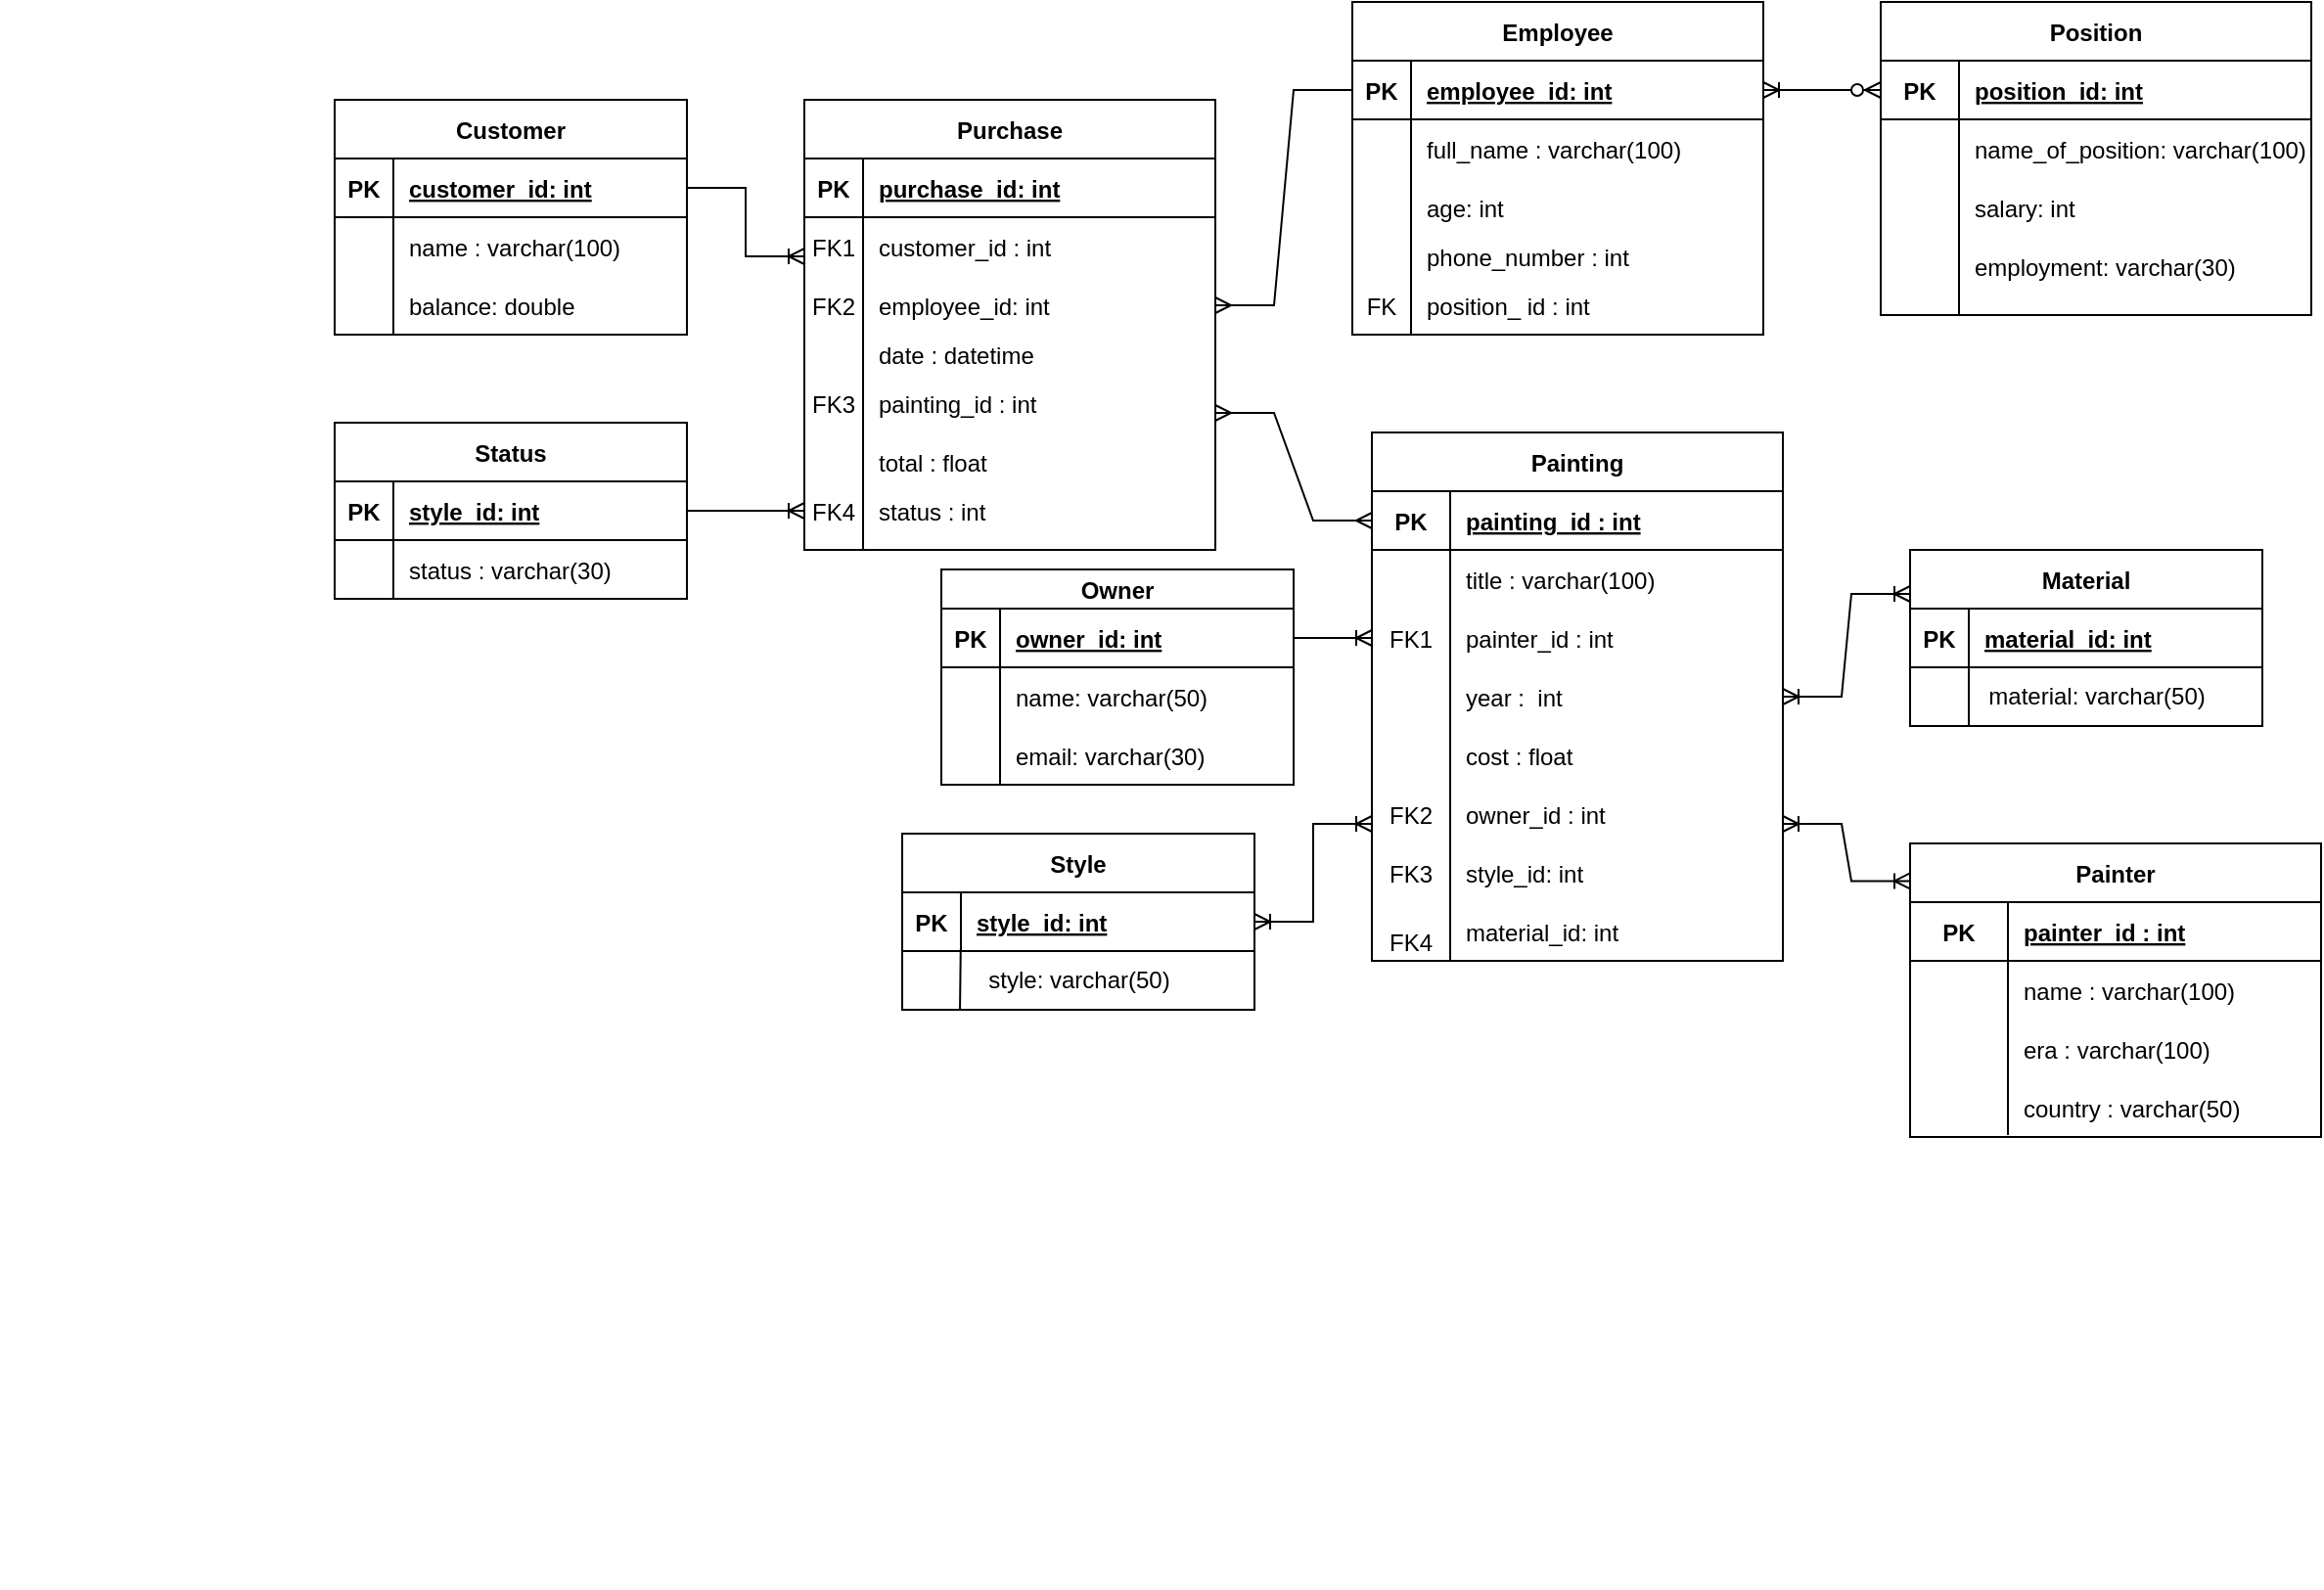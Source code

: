 <mxfile version="20.6.0" type="device"><diagram id="C5RBs43oDa-KdzZeNtuy" name="Page-1"><mxGraphModel dx="1041" dy="620" grid="1" gridSize="10" guides="1" tooltips="1" connect="1" arrows="1" fold="1" page="1" pageScale="1" pageWidth="1654" pageHeight="1169" math="0" shadow="0"><root><mxCell id="WIyWlLk6GJQsqaUBKTNV-0"/><mxCell id="WIyWlLk6GJQsqaUBKTNV-1" parent="WIyWlLk6GJQsqaUBKTNV-0"/><mxCell id="PjSS-YkO49VIx0BTJCC5-19" value="Painting" style="shape=table;startSize=30;container=1;collapsible=1;childLayout=tableLayout;fixedRows=1;rowLines=0;fontStyle=1;align=center;resizeLast=1;" parent="WIyWlLk6GJQsqaUBKTNV-1" vertex="1"><mxGeometry x="850" y="550" width="210" height="270" as="geometry"/></mxCell><mxCell id="PjSS-YkO49VIx0BTJCC5-20" value="" style="shape=tableRow;horizontal=0;startSize=0;swimlaneHead=0;swimlaneBody=0;fillColor=none;collapsible=0;dropTarget=0;points=[[0,0.5],[1,0.5]];portConstraint=eastwest;top=0;left=0;right=0;bottom=1;" parent="PjSS-YkO49VIx0BTJCC5-19" vertex="1"><mxGeometry y="30" width="210" height="30" as="geometry"/></mxCell><mxCell id="PjSS-YkO49VIx0BTJCC5-21" value="PK" style="shape=partialRectangle;connectable=0;fillColor=none;top=0;left=0;bottom=0;right=0;fontStyle=1;overflow=hidden;" parent="PjSS-YkO49VIx0BTJCC5-20" vertex="1"><mxGeometry width="40" height="30" as="geometry"><mxRectangle width="40" height="30" as="alternateBounds"/></mxGeometry></mxCell><mxCell id="PjSS-YkO49VIx0BTJCC5-22" value="painting_id : int" style="shape=partialRectangle;connectable=0;fillColor=none;top=0;left=0;bottom=0;right=0;align=left;spacingLeft=6;fontStyle=5;overflow=hidden;" parent="PjSS-YkO49VIx0BTJCC5-20" vertex="1"><mxGeometry x="40" width="170" height="30" as="geometry"><mxRectangle width="170" height="30" as="alternateBounds"/></mxGeometry></mxCell><mxCell id="PjSS-YkO49VIx0BTJCC5-23" value="" style="shape=tableRow;horizontal=0;startSize=0;swimlaneHead=0;swimlaneBody=0;fillColor=none;collapsible=0;dropTarget=0;points=[[0,0.5],[1,0.5]];portConstraint=eastwest;top=0;left=0;right=0;bottom=0;" parent="PjSS-YkO49VIx0BTJCC5-19" vertex="1"><mxGeometry y="60" width="210" height="30" as="geometry"/></mxCell><mxCell id="PjSS-YkO49VIx0BTJCC5-24" value="" style="shape=partialRectangle;connectable=0;fillColor=none;top=0;left=0;bottom=0;right=0;editable=1;overflow=hidden;" parent="PjSS-YkO49VIx0BTJCC5-23" vertex="1"><mxGeometry width="40" height="30" as="geometry"><mxRectangle width="40" height="30" as="alternateBounds"/></mxGeometry></mxCell><mxCell id="PjSS-YkO49VIx0BTJCC5-25" value="title : varchar(100)" style="shape=partialRectangle;connectable=0;fillColor=none;top=0;left=0;bottom=0;right=0;align=left;spacingLeft=6;overflow=hidden;" parent="PjSS-YkO49VIx0BTJCC5-23" vertex="1"><mxGeometry x="40" width="170" height="30" as="geometry"><mxRectangle width="170" height="30" as="alternateBounds"/></mxGeometry></mxCell><mxCell id="PjSS-YkO49VIx0BTJCC5-46" value="" style="shape=tableRow;horizontal=0;startSize=0;swimlaneHead=0;swimlaneBody=0;fillColor=none;collapsible=0;dropTarget=0;points=[[0,0.5],[1,0.5]];portConstraint=eastwest;top=0;left=0;right=0;bottom=0;" parent="PjSS-YkO49VIx0BTJCC5-19" vertex="1"><mxGeometry y="90" width="210" height="30" as="geometry"/></mxCell><mxCell id="PjSS-YkO49VIx0BTJCC5-47" value="FK1" style="shape=partialRectangle;connectable=0;fillColor=none;top=0;left=0;bottom=0;right=0;editable=1;overflow=hidden;" parent="PjSS-YkO49VIx0BTJCC5-46" vertex="1"><mxGeometry width="40" height="30" as="geometry"><mxRectangle width="40" height="30" as="alternateBounds"/></mxGeometry></mxCell><mxCell id="PjSS-YkO49VIx0BTJCC5-48" value="painter_id : int" style="shape=partialRectangle;connectable=0;fillColor=none;top=0;left=0;bottom=0;right=0;align=left;spacingLeft=6;overflow=hidden;" parent="PjSS-YkO49VIx0BTJCC5-46" vertex="1"><mxGeometry x="40" width="170" height="30" as="geometry"><mxRectangle width="170" height="30" as="alternateBounds"/></mxGeometry></mxCell><mxCell id="PjSS-YkO49VIx0BTJCC5-52" value="" style="shape=tableRow;horizontal=0;startSize=0;swimlaneHead=0;swimlaneBody=0;fillColor=none;collapsible=0;dropTarget=0;points=[[0,0.5],[1,0.5]];portConstraint=eastwest;top=0;left=0;right=0;bottom=0;" parent="PjSS-YkO49VIx0BTJCC5-19" vertex="1"><mxGeometry y="120" width="210" height="30" as="geometry"/></mxCell><mxCell id="PjSS-YkO49VIx0BTJCC5-53" value="" style="shape=partialRectangle;connectable=0;fillColor=none;top=0;left=0;bottom=0;right=0;editable=1;overflow=hidden;" parent="PjSS-YkO49VIx0BTJCC5-52" vertex="1"><mxGeometry width="40" height="30" as="geometry"><mxRectangle width="40" height="30" as="alternateBounds"/></mxGeometry></mxCell><mxCell id="PjSS-YkO49VIx0BTJCC5-54" value="year :  int" style="shape=partialRectangle;connectable=0;fillColor=none;top=0;left=0;bottom=0;right=0;align=left;spacingLeft=6;overflow=hidden;" parent="PjSS-YkO49VIx0BTJCC5-52" vertex="1"><mxGeometry x="40" width="170" height="30" as="geometry"><mxRectangle width="170" height="30" as="alternateBounds"/></mxGeometry></mxCell><mxCell id="PjSS-YkO49VIx0BTJCC5-58" value="" style="shape=tableRow;horizontal=0;startSize=0;swimlaneHead=0;swimlaneBody=0;fillColor=none;collapsible=0;dropTarget=0;points=[[0,0.5],[1,0.5]];portConstraint=eastwest;top=0;left=0;right=0;bottom=0;" parent="PjSS-YkO49VIx0BTJCC5-19" vertex="1"><mxGeometry y="150" width="210" height="30" as="geometry"/></mxCell><mxCell id="PjSS-YkO49VIx0BTJCC5-59" value="" style="shape=partialRectangle;connectable=0;fillColor=none;top=0;left=0;bottom=0;right=0;editable=1;overflow=hidden;" parent="PjSS-YkO49VIx0BTJCC5-58" vertex="1"><mxGeometry width="40" height="30" as="geometry"><mxRectangle width="40" height="30" as="alternateBounds"/></mxGeometry></mxCell><mxCell id="PjSS-YkO49VIx0BTJCC5-60" value="cost : float" style="shape=partialRectangle;connectable=0;fillColor=none;top=0;left=0;bottom=0;right=0;align=left;spacingLeft=6;overflow=hidden;" parent="PjSS-YkO49VIx0BTJCC5-58" vertex="1"><mxGeometry x="40" width="170" height="30" as="geometry"><mxRectangle width="170" height="30" as="alternateBounds"/></mxGeometry></mxCell><mxCell id="PjSS-YkO49VIx0BTJCC5-55" value="" style="shape=tableRow;horizontal=0;startSize=0;swimlaneHead=0;swimlaneBody=0;fillColor=none;collapsible=0;dropTarget=0;points=[[0,0.5],[1,0.5]];portConstraint=eastwest;top=0;left=0;right=0;bottom=0;" parent="PjSS-YkO49VIx0BTJCC5-19" vertex="1"><mxGeometry y="180" width="210" height="30" as="geometry"/></mxCell><mxCell id="PjSS-YkO49VIx0BTJCC5-56" value="" style="shape=partialRectangle;connectable=0;fillColor=none;top=0;left=0;bottom=0;right=0;editable=1;overflow=hidden;" parent="PjSS-YkO49VIx0BTJCC5-55" vertex="1"><mxGeometry width="40" height="30" as="geometry"><mxRectangle width="40" height="30" as="alternateBounds"/></mxGeometry></mxCell><mxCell id="PjSS-YkO49VIx0BTJCC5-57" value="" style="shape=partialRectangle;connectable=0;fillColor=none;top=0;left=0;bottom=0;right=0;align=left;spacingLeft=6;overflow=hidden;" parent="PjSS-YkO49VIx0BTJCC5-55" vertex="1"><mxGeometry x="40" width="170" height="30" as="geometry"><mxRectangle width="170" height="30" as="alternateBounds"/></mxGeometry></mxCell><mxCell id="bx5BeKJZPtUic5ZNOf6a-99" value="" style="shape=tableRow;horizontal=0;startSize=0;swimlaneHead=0;swimlaneBody=0;fillColor=none;collapsible=0;dropTarget=0;points=[[0,0.5],[1,0.5]];portConstraint=eastwest;top=0;left=0;right=0;bottom=0;" parent="PjSS-YkO49VIx0BTJCC5-19" vertex="1"><mxGeometry y="210" width="210" height="30" as="geometry"/></mxCell><mxCell id="bx5BeKJZPtUic5ZNOf6a-100" value="FK3" style="shape=partialRectangle;connectable=0;fillColor=none;top=0;left=0;bottom=0;right=0;editable=1;overflow=hidden;" parent="bx5BeKJZPtUic5ZNOf6a-99" vertex="1"><mxGeometry width="40" height="30" as="geometry"><mxRectangle width="40" height="30" as="alternateBounds"/></mxGeometry></mxCell><mxCell id="bx5BeKJZPtUic5ZNOf6a-101" value="" style="shape=partialRectangle;connectable=0;fillColor=none;top=0;left=0;bottom=0;right=0;align=left;spacingLeft=6;overflow=hidden;" parent="bx5BeKJZPtUic5ZNOf6a-99" vertex="1"><mxGeometry x="40" width="170" height="30" as="geometry"><mxRectangle width="170" height="30" as="alternateBounds"/></mxGeometry></mxCell><mxCell id="a4HpK0zns1Va69o2UnMv-0" value="" style="shape=tableRow;horizontal=0;startSize=0;swimlaneHead=0;swimlaneBody=0;fillColor=none;collapsible=0;dropTarget=0;points=[[0,0.5],[1,0.5]];portConstraint=eastwest;top=0;left=0;right=0;bottom=0;" parent="PjSS-YkO49VIx0BTJCC5-19" vertex="1"><mxGeometry y="240" width="210" height="30" as="geometry"/></mxCell><mxCell id="a4HpK0zns1Va69o2UnMv-1" value="" style="shape=partialRectangle;connectable=0;fillColor=none;top=0;left=0;bottom=0;right=0;editable=1;overflow=hidden;" parent="a4HpK0zns1Va69o2UnMv-0" vertex="1"><mxGeometry width="40" height="30" as="geometry"><mxRectangle width="40" height="30" as="alternateBounds"/></mxGeometry></mxCell><mxCell id="a4HpK0zns1Va69o2UnMv-2" value="material_id: int" style="shape=partialRectangle;connectable=0;fillColor=none;top=0;left=0;bottom=0;right=0;align=left;spacingLeft=6;overflow=hidden;" parent="a4HpK0zns1Va69o2UnMv-0" vertex="1"><mxGeometry x="40" width="170" height="30" as="geometry"><mxRectangle width="170" height="30" as="alternateBounds"/></mxGeometry></mxCell><mxCell id="PjSS-YkO49VIx0BTJCC5-61" value="Customer" style="shape=table;startSize=30;container=1;collapsible=1;childLayout=tableLayout;fixedRows=1;rowLines=0;fontStyle=1;align=center;resizeLast=1;" parent="WIyWlLk6GJQsqaUBKTNV-1" vertex="1"><mxGeometry x="320" y="380" width="180" height="120" as="geometry"/></mxCell><mxCell id="PjSS-YkO49VIx0BTJCC5-62" value="" style="shape=tableRow;horizontal=0;startSize=0;swimlaneHead=0;swimlaneBody=0;fillColor=none;collapsible=0;dropTarget=0;points=[[0,0.5],[1,0.5]];portConstraint=eastwest;top=0;left=0;right=0;bottom=1;" parent="PjSS-YkO49VIx0BTJCC5-61" vertex="1"><mxGeometry y="30" width="180" height="30" as="geometry"/></mxCell><mxCell id="PjSS-YkO49VIx0BTJCC5-63" value="PK" style="shape=partialRectangle;connectable=0;fillColor=none;top=0;left=0;bottom=0;right=0;fontStyle=1;overflow=hidden;" parent="PjSS-YkO49VIx0BTJCC5-62" vertex="1"><mxGeometry width="30" height="30" as="geometry"><mxRectangle width="30" height="30" as="alternateBounds"/></mxGeometry></mxCell><mxCell id="PjSS-YkO49VIx0BTJCC5-64" value="customer_id: int" style="shape=partialRectangle;connectable=0;fillColor=none;top=0;left=0;bottom=0;right=0;align=left;spacingLeft=6;fontStyle=5;overflow=hidden;" parent="PjSS-YkO49VIx0BTJCC5-62" vertex="1"><mxGeometry x="30" width="150" height="30" as="geometry"><mxRectangle width="150" height="30" as="alternateBounds"/></mxGeometry></mxCell><mxCell id="PjSS-YkO49VIx0BTJCC5-65" value="" style="shape=tableRow;horizontal=0;startSize=0;swimlaneHead=0;swimlaneBody=0;fillColor=none;collapsible=0;dropTarget=0;points=[[0,0.5],[1,0.5]];portConstraint=eastwest;top=0;left=0;right=0;bottom=0;" parent="PjSS-YkO49VIx0BTJCC5-61" vertex="1"><mxGeometry y="60" width="180" height="30" as="geometry"/></mxCell><mxCell id="PjSS-YkO49VIx0BTJCC5-66" value="" style="shape=partialRectangle;connectable=0;fillColor=none;top=0;left=0;bottom=0;right=0;editable=1;overflow=hidden;" parent="PjSS-YkO49VIx0BTJCC5-65" vertex="1"><mxGeometry width="30" height="30" as="geometry"><mxRectangle width="30" height="30" as="alternateBounds"/></mxGeometry></mxCell><mxCell id="PjSS-YkO49VIx0BTJCC5-67" value="name : varchar(100)" style="shape=partialRectangle;connectable=0;fillColor=none;top=0;left=0;bottom=0;right=0;align=left;spacingLeft=6;overflow=hidden;" parent="PjSS-YkO49VIx0BTJCC5-65" vertex="1"><mxGeometry x="30" width="150" height="30" as="geometry"><mxRectangle width="150" height="30" as="alternateBounds"/></mxGeometry></mxCell><mxCell id="PjSS-YkO49VIx0BTJCC5-71" value="" style="shape=tableRow;horizontal=0;startSize=0;swimlaneHead=0;swimlaneBody=0;fillColor=none;collapsible=0;dropTarget=0;points=[[0,0.5],[1,0.5]];portConstraint=eastwest;top=0;left=0;right=0;bottom=0;" parent="PjSS-YkO49VIx0BTJCC5-61" vertex="1"><mxGeometry y="90" width="180" height="30" as="geometry"/></mxCell><mxCell id="PjSS-YkO49VIx0BTJCC5-72" value="" style="shape=partialRectangle;connectable=0;fillColor=none;top=0;left=0;bottom=0;right=0;editable=1;overflow=hidden;" parent="PjSS-YkO49VIx0BTJCC5-71" vertex="1"><mxGeometry width="30" height="30" as="geometry"><mxRectangle width="30" height="30" as="alternateBounds"/></mxGeometry></mxCell><mxCell id="PjSS-YkO49VIx0BTJCC5-73" value="balance: double" style="shape=partialRectangle;connectable=0;fillColor=none;top=0;left=0;bottom=0;right=0;align=left;spacingLeft=6;overflow=hidden;" parent="PjSS-YkO49VIx0BTJCC5-71" vertex="1"><mxGeometry x="30" width="150" height="30" as="geometry"><mxRectangle width="150" height="30" as="alternateBounds"/></mxGeometry></mxCell><mxCell id="PjSS-YkO49VIx0BTJCC5-74" value="Employee" style="shape=table;startSize=30;container=1;collapsible=1;childLayout=tableLayout;fixedRows=1;rowLines=0;fontStyle=1;align=center;resizeLast=1;" parent="WIyWlLk6GJQsqaUBKTNV-1" vertex="1"><mxGeometry x="840" y="330" width="210" height="170" as="geometry"/></mxCell><mxCell id="PjSS-YkO49VIx0BTJCC5-75" value="" style="shape=tableRow;horizontal=0;startSize=0;swimlaneHead=0;swimlaneBody=0;fillColor=none;collapsible=0;dropTarget=0;points=[[0,0.5],[1,0.5]];portConstraint=eastwest;top=0;left=0;right=0;bottom=1;" parent="PjSS-YkO49VIx0BTJCC5-74" vertex="1"><mxGeometry y="30" width="210" height="30" as="geometry"/></mxCell><mxCell id="PjSS-YkO49VIx0BTJCC5-76" value="PK" style="shape=partialRectangle;connectable=0;fillColor=none;top=0;left=0;bottom=0;right=0;fontStyle=1;overflow=hidden;" parent="PjSS-YkO49VIx0BTJCC5-75" vertex="1"><mxGeometry width="30" height="30" as="geometry"><mxRectangle width="30" height="30" as="alternateBounds"/></mxGeometry></mxCell><mxCell id="PjSS-YkO49VIx0BTJCC5-77" value="employee_id: int" style="shape=partialRectangle;connectable=0;fillColor=none;top=0;left=0;bottom=0;right=0;align=left;spacingLeft=6;fontStyle=5;overflow=hidden;" parent="PjSS-YkO49VIx0BTJCC5-75" vertex="1"><mxGeometry x="30" width="180" height="30" as="geometry"><mxRectangle width="180" height="30" as="alternateBounds"/></mxGeometry></mxCell><mxCell id="PjSS-YkO49VIx0BTJCC5-78" value="" style="shape=tableRow;horizontal=0;startSize=0;swimlaneHead=0;swimlaneBody=0;fillColor=none;collapsible=0;dropTarget=0;points=[[0,0.5],[1,0.5]];portConstraint=eastwest;top=0;left=0;right=0;bottom=0;" parent="PjSS-YkO49VIx0BTJCC5-74" vertex="1"><mxGeometry y="60" width="210" height="30" as="geometry"/></mxCell><mxCell id="PjSS-YkO49VIx0BTJCC5-79" value="" style="shape=partialRectangle;connectable=0;fillColor=none;top=0;left=0;bottom=0;right=0;editable=1;overflow=hidden;" parent="PjSS-YkO49VIx0BTJCC5-78" vertex="1"><mxGeometry width="30" height="30" as="geometry"><mxRectangle width="30" height="30" as="alternateBounds"/></mxGeometry></mxCell><mxCell id="PjSS-YkO49VIx0BTJCC5-80" value="full_name : varchar(100)" style="shape=partialRectangle;connectable=0;fillColor=none;top=0;left=0;bottom=0;right=0;align=left;spacingLeft=6;overflow=hidden;" parent="PjSS-YkO49VIx0BTJCC5-78" vertex="1"><mxGeometry x="30" width="180" height="30" as="geometry"><mxRectangle width="180" height="30" as="alternateBounds"/></mxGeometry></mxCell><mxCell id="PjSS-YkO49VIx0BTJCC5-81" value="" style="shape=tableRow;horizontal=0;startSize=0;swimlaneHead=0;swimlaneBody=0;fillColor=none;collapsible=0;dropTarget=0;points=[[0,0.5],[1,0.5]];portConstraint=eastwest;top=0;left=0;right=0;bottom=0;" parent="PjSS-YkO49VIx0BTJCC5-74" vertex="1"><mxGeometry y="90" width="210" height="30" as="geometry"/></mxCell><mxCell id="PjSS-YkO49VIx0BTJCC5-82" value="" style="shape=partialRectangle;connectable=0;fillColor=none;top=0;left=0;bottom=0;right=0;editable=1;overflow=hidden;" parent="PjSS-YkO49VIx0BTJCC5-81" vertex="1"><mxGeometry width="30" height="30" as="geometry"><mxRectangle width="30" height="30" as="alternateBounds"/></mxGeometry></mxCell><mxCell id="PjSS-YkO49VIx0BTJCC5-83" value="age: int" style="shape=partialRectangle;connectable=0;fillColor=none;top=0;left=0;bottom=0;right=0;align=left;spacingLeft=6;overflow=hidden;" parent="PjSS-YkO49VIx0BTJCC5-81" vertex="1"><mxGeometry x="30" width="180" height="30" as="geometry"><mxRectangle width="180" height="30" as="alternateBounds"/></mxGeometry></mxCell><mxCell id="PjSS-YkO49VIx0BTJCC5-122" value="" style="shape=tableRow;horizontal=0;startSize=0;swimlaneHead=0;swimlaneBody=0;fillColor=none;collapsible=0;dropTarget=0;points=[[0,0.5],[1,0.5]];portConstraint=eastwest;top=0;left=0;right=0;bottom=0;" parent="PjSS-YkO49VIx0BTJCC5-74" vertex="1"><mxGeometry y="120" width="210" height="20" as="geometry"/></mxCell><mxCell id="PjSS-YkO49VIx0BTJCC5-123" value="" style="shape=partialRectangle;connectable=0;fillColor=none;top=0;left=0;bottom=0;right=0;editable=1;overflow=hidden;" parent="PjSS-YkO49VIx0BTJCC5-122" vertex="1"><mxGeometry width="30" height="20" as="geometry"><mxRectangle width="30" height="20" as="alternateBounds"/></mxGeometry></mxCell><mxCell id="PjSS-YkO49VIx0BTJCC5-124" value="phone_number : int" style="shape=partialRectangle;connectable=0;fillColor=none;top=0;left=0;bottom=0;right=0;align=left;spacingLeft=6;overflow=hidden;" parent="PjSS-YkO49VIx0BTJCC5-122" vertex="1"><mxGeometry x="30" width="180" height="20" as="geometry"><mxRectangle width="180" height="20" as="alternateBounds"/></mxGeometry></mxCell><mxCell id="PjSS-YkO49VIx0BTJCC5-84" value="" style="shape=tableRow;horizontal=0;startSize=0;swimlaneHead=0;swimlaneBody=0;fillColor=none;collapsible=0;dropTarget=0;points=[[0,0.5],[1,0.5]];portConstraint=eastwest;top=0;left=0;right=0;bottom=0;" parent="PjSS-YkO49VIx0BTJCC5-74" vertex="1"><mxGeometry y="140" width="210" height="30" as="geometry"/></mxCell><mxCell id="PjSS-YkO49VIx0BTJCC5-85" value="" style="shape=partialRectangle;connectable=0;fillColor=none;top=0;left=0;bottom=0;right=0;editable=1;overflow=hidden;" parent="PjSS-YkO49VIx0BTJCC5-84" vertex="1"><mxGeometry width="30" height="30" as="geometry"><mxRectangle width="30" height="30" as="alternateBounds"/></mxGeometry></mxCell><mxCell id="PjSS-YkO49VIx0BTJCC5-86" value="position_ id : int" style="shape=partialRectangle;connectable=0;fillColor=none;top=0;left=0;bottom=0;right=0;align=left;spacingLeft=6;overflow=hidden;" parent="PjSS-YkO49VIx0BTJCC5-84" vertex="1"><mxGeometry x="30" width="180" height="30" as="geometry"><mxRectangle width="180" height="30" as="alternateBounds"/></mxGeometry></mxCell><mxCell id="PjSS-YkO49VIx0BTJCC5-154" value="Painter" style="shape=table;startSize=30;container=1;collapsible=1;childLayout=tableLayout;fixedRows=1;rowLines=0;fontStyle=1;align=center;resizeLast=1;" parent="WIyWlLk6GJQsqaUBKTNV-1" vertex="1"><mxGeometry x="1125" y="760" width="210" height="150" as="geometry"/></mxCell><mxCell id="PjSS-YkO49VIx0BTJCC5-155" value="" style="shape=tableRow;horizontal=0;startSize=0;swimlaneHead=0;swimlaneBody=0;fillColor=none;collapsible=0;dropTarget=0;points=[[0,0.5],[1,0.5]];portConstraint=eastwest;top=0;left=0;right=0;bottom=1;" parent="PjSS-YkO49VIx0BTJCC5-154" vertex="1"><mxGeometry y="30" width="210" height="30" as="geometry"/></mxCell><mxCell id="PjSS-YkO49VIx0BTJCC5-156" value="PK" style="shape=partialRectangle;connectable=0;fillColor=none;top=0;left=0;bottom=0;right=0;fontStyle=1;overflow=hidden;" parent="PjSS-YkO49VIx0BTJCC5-155" vertex="1"><mxGeometry width="50" height="30" as="geometry"><mxRectangle width="50" height="30" as="alternateBounds"/></mxGeometry></mxCell><mxCell id="PjSS-YkO49VIx0BTJCC5-157" value="painter_id : int" style="shape=partialRectangle;connectable=0;fillColor=none;top=0;left=0;bottom=0;right=0;align=left;spacingLeft=6;fontStyle=5;overflow=hidden;" parent="PjSS-YkO49VIx0BTJCC5-155" vertex="1"><mxGeometry x="50" width="160" height="30" as="geometry"><mxRectangle width="160" height="30" as="alternateBounds"/></mxGeometry></mxCell><mxCell id="PjSS-YkO49VIx0BTJCC5-158" value="" style="shape=tableRow;horizontal=0;startSize=0;swimlaneHead=0;swimlaneBody=0;fillColor=none;collapsible=0;dropTarget=0;points=[[0,0.5],[1,0.5]];portConstraint=eastwest;top=0;left=0;right=0;bottom=0;" parent="PjSS-YkO49VIx0BTJCC5-154" vertex="1"><mxGeometry y="60" width="210" height="30" as="geometry"/></mxCell><mxCell id="PjSS-YkO49VIx0BTJCC5-159" value="" style="shape=partialRectangle;connectable=0;fillColor=none;top=0;left=0;bottom=0;right=0;editable=1;overflow=hidden;" parent="PjSS-YkO49VIx0BTJCC5-158" vertex="1"><mxGeometry width="50" height="30" as="geometry"><mxRectangle width="50" height="30" as="alternateBounds"/></mxGeometry></mxCell><mxCell id="PjSS-YkO49VIx0BTJCC5-160" value="name : varchar(100)" style="shape=partialRectangle;connectable=0;fillColor=none;top=0;left=0;bottom=0;right=0;align=left;spacingLeft=6;overflow=hidden;" parent="PjSS-YkO49VIx0BTJCC5-158" vertex="1"><mxGeometry x="50" width="160" height="30" as="geometry"><mxRectangle width="160" height="30" as="alternateBounds"/></mxGeometry></mxCell><mxCell id="PjSS-YkO49VIx0BTJCC5-161" value="" style="shape=tableRow;horizontal=0;startSize=0;swimlaneHead=0;swimlaneBody=0;fillColor=none;collapsible=0;dropTarget=0;points=[[0,0.5],[1,0.5]];portConstraint=eastwest;top=0;left=0;right=0;bottom=0;" parent="PjSS-YkO49VIx0BTJCC5-154" vertex="1"><mxGeometry y="90" width="210" height="30" as="geometry"/></mxCell><mxCell id="PjSS-YkO49VIx0BTJCC5-162" value="" style="shape=partialRectangle;connectable=0;fillColor=none;top=0;left=0;bottom=0;right=0;editable=1;overflow=hidden;" parent="PjSS-YkO49VIx0BTJCC5-161" vertex="1"><mxGeometry width="50" height="30" as="geometry"><mxRectangle width="50" height="30" as="alternateBounds"/></mxGeometry></mxCell><mxCell id="PjSS-YkO49VIx0BTJCC5-163" value="era : varchar(100)" style="shape=partialRectangle;connectable=0;fillColor=none;top=0;left=0;bottom=0;right=0;align=left;spacingLeft=6;overflow=hidden;" parent="PjSS-YkO49VIx0BTJCC5-161" vertex="1"><mxGeometry x="50" width="160" height="30" as="geometry"><mxRectangle width="160" height="30" as="alternateBounds"/></mxGeometry></mxCell><mxCell id="PjSS-YkO49VIx0BTJCC5-167" value="Owner" style="shape=table;startSize=20;container=1;collapsible=1;childLayout=tableLayout;fixedRows=1;rowLines=0;fontStyle=1;align=center;resizeLast=1;" parent="WIyWlLk6GJQsqaUBKTNV-1" vertex="1"><mxGeometry x="630" y="620" width="180" height="110" as="geometry"/></mxCell><mxCell id="PjSS-YkO49VIx0BTJCC5-168" value="" style="shape=tableRow;horizontal=0;startSize=0;swimlaneHead=0;swimlaneBody=0;fillColor=none;collapsible=0;dropTarget=0;points=[[0,0.5],[1,0.5]];portConstraint=eastwest;top=0;left=0;right=0;bottom=1;" parent="PjSS-YkO49VIx0BTJCC5-167" vertex="1"><mxGeometry y="20" width="180" height="30" as="geometry"/></mxCell><mxCell id="PjSS-YkO49VIx0BTJCC5-169" value="PK" style="shape=partialRectangle;connectable=0;fillColor=none;top=0;left=0;bottom=0;right=0;fontStyle=1;overflow=hidden;" parent="PjSS-YkO49VIx0BTJCC5-168" vertex="1"><mxGeometry width="30" height="30" as="geometry"><mxRectangle width="30" height="30" as="alternateBounds"/></mxGeometry></mxCell><mxCell id="PjSS-YkO49VIx0BTJCC5-170" value="owner_id: int" style="shape=partialRectangle;connectable=0;fillColor=none;top=0;left=0;bottom=0;right=0;align=left;spacingLeft=6;fontStyle=5;overflow=hidden;" parent="PjSS-YkO49VIx0BTJCC5-168" vertex="1"><mxGeometry x="30" width="150" height="30" as="geometry"><mxRectangle width="150" height="30" as="alternateBounds"/></mxGeometry></mxCell><mxCell id="PjSS-YkO49VIx0BTJCC5-171" value="" style="shape=tableRow;horizontal=0;startSize=0;swimlaneHead=0;swimlaneBody=0;fillColor=none;collapsible=0;dropTarget=0;points=[[0,0.5],[1,0.5]];portConstraint=eastwest;top=0;left=0;right=0;bottom=0;" parent="PjSS-YkO49VIx0BTJCC5-167" vertex="1"><mxGeometry y="50" width="180" height="30" as="geometry"/></mxCell><mxCell id="PjSS-YkO49VIx0BTJCC5-172" value="" style="shape=partialRectangle;connectable=0;fillColor=none;top=0;left=0;bottom=0;right=0;editable=1;overflow=hidden;" parent="PjSS-YkO49VIx0BTJCC5-171" vertex="1"><mxGeometry width="30" height="30" as="geometry"><mxRectangle width="30" height="30" as="alternateBounds"/></mxGeometry></mxCell><mxCell id="PjSS-YkO49VIx0BTJCC5-173" value="name: varchar(50)" style="shape=partialRectangle;connectable=0;fillColor=none;top=0;left=0;bottom=0;right=0;align=left;spacingLeft=6;overflow=hidden;" parent="PjSS-YkO49VIx0BTJCC5-171" vertex="1"><mxGeometry x="30" width="150" height="30" as="geometry"><mxRectangle width="150" height="30" as="alternateBounds"/></mxGeometry></mxCell><mxCell id="PjSS-YkO49VIx0BTJCC5-174" value="" style="shape=tableRow;horizontal=0;startSize=0;swimlaneHead=0;swimlaneBody=0;fillColor=none;collapsible=0;dropTarget=0;points=[[0,0.5],[1,0.5]];portConstraint=eastwest;top=0;left=0;right=0;bottom=0;" parent="PjSS-YkO49VIx0BTJCC5-167" vertex="1"><mxGeometry y="80" width="180" height="30" as="geometry"/></mxCell><mxCell id="PjSS-YkO49VIx0BTJCC5-175" value="" style="shape=partialRectangle;connectable=0;fillColor=none;top=0;left=0;bottom=0;right=0;editable=1;overflow=hidden;" parent="PjSS-YkO49VIx0BTJCC5-174" vertex="1"><mxGeometry width="30" height="30" as="geometry"><mxRectangle width="30" height="30" as="alternateBounds"/></mxGeometry></mxCell><mxCell id="PjSS-YkO49VIx0BTJCC5-176" value="email: varchar(30)" style="shape=partialRectangle;connectable=0;fillColor=none;top=0;left=0;bottom=0;right=0;align=left;spacingLeft=6;overflow=hidden;" parent="PjSS-YkO49VIx0BTJCC5-174" vertex="1"><mxGeometry x="30" width="150" height="30" as="geometry"><mxRectangle width="150" height="30" as="alternateBounds"/></mxGeometry></mxCell><mxCell id="PjSS-YkO49VIx0BTJCC5-219" value="Position" style="shape=table;startSize=30;container=1;collapsible=1;childLayout=tableLayout;fixedRows=1;rowLines=0;fontStyle=1;align=center;resizeLast=1;" parent="WIyWlLk6GJQsqaUBKTNV-1" vertex="1"><mxGeometry x="1110" y="330" width="220" height="160" as="geometry"/></mxCell><mxCell id="PjSS-YkO49VIx0BTJCC5-110" value="" style="shape=tableRow;horizontal=0;startSize=0;swimlaneHead=0;swimlaneBody=0;fillColor=none;collapsible=0;dropTarget=0;points=[[0,0.5],[1,0.5]];portConstraint=eastwest;top=0;left=0;right=0;bottom=1;" parent="PjSS-YkO49VIx0BTJCC5-219" vertex="1"><mxGeometry y="30" width="220" height="30" as="geometry"/></mxCell><mxCell id="PjSS-YkO49VIx0BTJCC5-111" value="PK" style="shape=partialRectangle;connectable=0;fillColor=none;top=0;left=0;bottom=0;right=0;fontStyle=1;overflow=hidden;" parent="PjSS-YkO49VIx0BTJCC5-110" vertex="1"><mxGeometry width="40" height="30" as="geometry"><mxRectangle width="40" height="30" as="alternateBounds"/></mxGeometry></mxCell><mxCell id="PjSS-YkO49VIx0BTJCC5-112" value="position_id: int" style="shape=partialRectangle;connectable=0;fillColor=none;top=0;left=0;bottom=0;right=0;align=left;spacingLeft=6;fontStyle=5;overflow=hidden;" parent="PjSS-YkO49VIx0BTJCC5-110" vertex="1"><mxGeometry x="40" width="180" height="30" as="geometry"><mxRectangle width="180" height="30" as="alternateBounds"/></mxGeometry></mxCell><mxCell id="PjSS-YkO49VIx0BTJCC5-113" value="" style="shape=tableRow;horizontal=0;startSize=0;swimlaneHead=0;swimlaneBody=0;fillColor=none;collapsible=0;dropTarget=0;points=[[0,0.5],[1,0.5]];portConstraint=eastwest;top=0;left=0;right=0;bottom=0;" parent="PjSS-YkO49VIx0BTJCC5-219" vertex="1"><mxGeometry y="60" width="220" height="30" as="geometry"/></mxCell><mxCell id="PjSS-YkO49VIx0BTJCC5-114" value="" style="shape=partialRectangle;connectable=0;fillColor=none;top=0;left=0;bottom=0;right=0;editable=1;overflow=hidden;" parent="PjSS-YkO49VIx0BTJCC5-113" vertex="1"><mxGeometry width="40" height="30" as="geometry"><mxRectangle width="40" height="30" as="alternateBounds"/></mxGeometry></mxCell><mxCell id="PjSS-YkO49VIx0BTJCC5-115" value="name_of_position: varchar(100)" style="shape=partialRectangle;connectable=0;fillColor=none;top=0;left=0;bottom=0;right=0;align=left;spacingLeft=6;overflow=hidden;" parent="PjSS-YkO49VIx0BTJCC5-113" vertex="1"><mxGeometry x="40" width="180" height="30" as="geometry"><mxRectangle width="180" height="30" as="alternateBounds"/></mxGeometry></mxCell><mxCell id="PjSS-YkO49VIx0BTJCC5-116" value="" style="shape=tableRow;horizontal=0;startSize=0;swimlaneHead=0;swimlaneBody=0;fillColor=none;collapsible=0;dropTarget=0;points=[[0,0.5],[1,0.5]];portConstraint=eastwest;top=0;left=0;right=0;bottom=0;" parent="PjSS-YkO49VIx0BTJCC5-219" vertex="1"><mxGeometry y="90" width="220" height="30" as="geometry"/></mxCell><mxCell id="PjSS-YkO49VIx0BTJCC5-117" value="" style="shape=partialRectangle;connectable=0;fillColor=none;top=0;left=0;bottom=0;right=0;editable=1;overflow=hidden;" parent="PjSS-YkO49VIx0BTJCC5-116" vertex="1"><mxGeometry width="40" height="30" as="geometry"><mxRectangle width="40" height="30" as="alternateBounds"/></mxGeometry></mxCell><mxCell id="PjSS-YkO49VIx0BTJCC5-118" value="salary: int" style="shape=partialRectangle;connectable=0;fillColor=none;top=0;left=0;bottom=0;right=0;align=left;spacingLeft=6;overflow=hidden;" parent="PjSS-YkO49VIx0BTJCC5-116" vertex="1"><mxGeometry x="40" width="180" height="30" as="geometry"><mxRectangle width="180" height="30" as="alternateBounds"/></mxGeometry></mxCell><mxCell id="PjSS-YkO49VIx0BTJCC5-119" value="" style="shape=tableRow;horizontal=0;startSize=0;swimlaneHead=0;swimlaneBody=0;fillColor=none;collapsible=0;dropTarget=0;points=[[0,0.5],[1,0.5]];portConstraint=eastwest;top=0;left=0;right=0;bottom=0;" parent="PjSS-YkO49VIx0BTJCC5-219" vertex="1"><mxGeometry y="120" width="220" height="40" as="geometry"/></mxCell><mxCell id="PjSS-YkO49VIx0BTJCC5-120" value="" style="shape=partialRectangle;connectable=0;fillColor=none;top=0;left=0;bottom=0;right=0;editable=1;overflow=hidden;" parent="PjSS-YkO49VIx0BTJCC5-119" vertex="1"><mxGeometry width="40" height="40" as="geometry"><mxRectangle width="40" height="40" as="alternateBounds"/></mxGeometry></mxCell><mxCell id="PjSS-YkO49VIx0BTJCC5-121" value="" style="shape=partialRectangle;connectable=0;fillColor=none;top=0;left=0;bottom=0;right=0;align=left;spacingLeft=6;overflow=hidden;" parent="PjSS-YkO49VIx0BTJCC5-119" vertex="1"><mxGeometry x="40" width="180" height="40" as="geometry"><mxRectangle width="180" height="40" as="alternateBounds"/></mxGeometry></mxCell><mxCell id="bx5BeKJZPtUic5ZNOf6a-59" value="" style="edgeStyle=entityRelationEdgeStyle;fontSize=12;html=1;endArrow=ERoneToMany;rounded=0;exitX=1;exitY=0.5;exitDx=0;exitDy=0;entryX=0;entryY=0.5;entryDx=0;entryDy=0;" parent="WIyWlLk6GJQsqaUBKTNV-1" source="PjSS-YkO49VIx0BTJCC5-168" target="PjSS-YkO49VIx0BTJCC5-46" edge="1"><mxGeometry width="100" height="100" relative="1" as="geometry"><mxPoint x="720" y="850" as="sourcePoint"/><mxPoint x="820" y="750" as="targetPoint"/></mxGeometry></mxCell><mxCell id="bx5BeKJZPtUic5ZNOf6a-80" value="Style" style="shape=table;startSize=30;container=1;collapsible=1;childLayout=tableLayout;fixedRows=1;rowLines=0;fontStyle=1;align=center;resizeLast=1;" parent="WIyWlLk6GJQsqaUBKTNV-1" vertex="1"><mxGeometry x="610" y="755" width="180" height="90" as="geometry"/></mxCell><mxCell id="bx5BeKJZPtUic5ZNOf6a-81" value="" style="shape=tableRow;horizontal=0;startSize=0;swimlaneHead=0;swimlaneBody=0;fillColor=none;collapsible=0;dropTarget=0;points=[[0,0.5],[1,0.5]];portConstraint=eastwest;top=0;left=0;right=0;bottom=1;" parent="bx5BeKJZPtUic5ZNOf6a-80" vertex="1"><mxGeometry y="30" width="180" height="30" as="geometry"/></mxCell><mxCell id="bx5BeKJZPtUic5ZNOf6a-82" value="PK" style="shape=partialRectangle;connectable=0;fillColor=none;top=0;left=0;bottom=0;right=0;fontStyle=1;overflow=hidden;" parent="bx5BeKJZPtUic5ZNOf6a-81" vertex="1"><mxGeometry width="30" height="30" as="geometry"><mxRectangle width="30" height="30" as="alternateBounds"/></mxGeometry></mxCell><mxCell id="bx5BeKJZPtUic5ZNOf6a-83" value="style_id: int" style="shape=partialRectangle;connectable=0;fillColor=none;top=0;left=0;bottom=0;right=0;align=left;spacingLeft=6;fontStyle=5;overflow=hidden;" parent="bx5BeKJZPtUic5ZNOf6a-81" vertex="1"><mxGeometry x="30" width="150" height="30" as="geometry"><mxRectangle width="150" height="30" as="alternateBounds"/></mxGeometry></mxCell><mxCell id="uwrBhlBQhrwim00NtycF-1" value="" style="shape=tableRow;horizontal=0;startSize=0;swimlaneHead=0;swimlaneBody=0;fillColor=none;collapsible=0;dropTarget=0;points=[[0,0.5],[1,0.5]];portConstraint=eastwest;top=0;left=0;right=0;bottom=0;" parent="WIyWlLk6GJQsqaUBKTNV-1" vertex="1"><mxGeometry x="617" y="1110" width="183" height="30" as="geometry"/></mxCell><mxCell id="uwrBhlBQhrwim00NtycF-2" value="" style="shape=partialRectangle;connectable=0;fillColor=none;top=0;left=0;bottom=0;right=0;editable=1;overflow=hidden;" parent="uwrBhlBQhrwim00NtycF-1" vertex="1"><mxGeometry width="40" height="30" as="geometry"><mxRectangle width="40" height="30" as="alternateBounds"/></mxGeometry></mxCell><mxCell id="uwrBhlBQhrwim00NtycF-4" value="" style="shape=tableRow;horizontal=0;startSize=0;swimlaneHead=0;swimlaneBody=0;fillColor=none;collapsible=0;dropTarget=0;points=[[0,0.5],[1,0.5]];portConstraint=eastwest;top=0;left=0;right=0;bottom=0;" parent="WIyWlLk6GJQsqaUBKTNV-1" vertex="1"><mxGeometry x="150" y="810" width="210" height="30" as="geometry"/></mxCell><mxCell id="uwrBhlBQhrwim00NtycF-5" value="" style="shape=partialRectangle;connectable=0;fillColor=none;top=0;left=0;bottom=0;right=0;editable=1;overflow=hidden;" parent="uwrBhlBQhrwim00NtycF-4" vertex="1"><mxGeometry width="40" height="30" as="geometry"><mxRectangle width="40" height="30" as="alternateBounds"/></mxGeometry></mxCell><mxCell id="8zmK8RnwesQ0hENzI5T8-3" value="" style="edgeStyle=entityRelationEdgeStyle;fontSize=12;html=1;endArrow=ERoneToMany;startArrow=ERoneToMany;rounded=0;exitX=1;exitY=0.5;exitDx=0;exitDy=0;" parent="WIyWlLk6GJQsqaUBKTNV-1" source="bx5BeKJZPtUic5ZNOf6a-81" edge="1"><mxGeometry width="100" height="100" relative="1" as="geometry"><mxPoint x="490" y="860" as="sourcePoint"/><mxPoint x="850" y="750" as="targetPoint"/></mxGeometry></mxCell><mxCell id="8zmK8RnwesQ0hENzI5T8-4" value="style: varchar(50)" style="text;html=1;align=center;verticalAlign=middle;resizable=0;points=[];autosize=1;strokeColor=none;fillColor=none;" parent="WIyWlLk6GJQsqaUBKTNV-1" vertex="1"><mxGeometry x="640" y="815" width="120" height="30" as="geometry"/></mxCell><mxCell id="c2az_kCFcNoQcaZOAwWb-10" value="Material" style="shape=table;startSize=30;container=1;collapsible=1;childLayout=tableLayout;fixedRows=1;rowLines=0;fontStyle=1;align=center;resizeLast=1;" parent="WIyWlLk6GJQsqaUBKTNV-1" vertex="1"><mxGeometry x="1125" y="610" width="180" height="90" as="geometry"/></mxCell><mxCell id="c2az_kCFcNoQcaZOAwWb-11" value="" style="shape=tableRow;horizontal=0;startSize=0;swimlaneHead=0;swimlaneBody=0;fillColor=none;collapsible=0;dropTarget=0;points=[[0,0.5],[1,0.5]];portConstraint=eastwest;top=0;left=0;right=0;bottom=1;" parent="c2az_kCFcNoQcaZOAwWb-10" vertex="1"><mxGeometry y="30" width="180" height="30" as="geometry"/></mxCell><mxCell id="c2az_kCFcNoQcaZOAwWb-12" value="PK" style="shape=partialRectangle;connectable=0;fillColor=none;top=0;left=0;bottom=0;right=0;fontStyle=1;overflow=hidden;" parent="c2az_kCFcNoQcaZOAwWb-11" vertex="1"><mxGeometry width="30" height="30" as="geometry"><mxRectangle width="30" height="30" as="alternateBounds"/></mxGeometry></mxCell><mxCell id="c2az_kCFcNoQcaZOAwWb-13" value="material_id: int" style="shape=partialRectangle;connectable=0;fillColor=none;top=0;left=0;bottom=0;right=0;align=left;spacingLeft=6;fontStyle=5;overflow=hidden;" parent="c2az_kCFcNoQcaZOAwWb-11" vertex="1"><mxGeometry x="30" width="150" height="30" as="geometry"><mxRectangle width="150" height="30" as="alternateBounds"/></mxGeometry></mxCell><mxCell id="c2az_kCFcNoQcaZOAwWb-14" value="material: varchar(50)" style="text;html=1;align=center;verticalAlign=middle;resizable=0;points=[];autosize=1;strokeColor=none;fillColor=none;" parent="WIyWlLk6GJQsqaUBKTNV-1" vertex="1"><mxGeometry x="1155" y="670" width="130" height="30" as="geometry"/></mxCell><mxCell id="c2az_kCFcNoQcaZOAwWb-15" value="style_id: int" style="shape=partialRectangle;connectable=0;fillColor=none;top=0;left=0;bottom=0;right=0;align=left;spacingLeft=6;overflow=hidden;" parent="WIyWlLk6GJQsqaUBKTNV-1" vertex="1"><mxGeometry x="890" y="760" width="170" height="30" as="geometry"><mxRectangle width="170" height="30" as="alternateBounds"/></mxGeometry></mxCell><mxCell id="c2az_kCFcNoQcaZOAwWb-16" value="owner_id : int" style="shape=partialRectangle;connectable=0;fillColor=none;top=0;left=0;bottom=0;right=0;align=left;spacingLeft=6;overflow=hidden;" parent="WIyWlLk6GJQsqaUBKTNV-1" vertex="1"><mxGeometry x="890" y="730" width="170" height="30" as="geometry"><mxRectangle width="170" height="30" as="alternateBounds"/></mxGeometry></mxCell><mxCell id="c2az_kCFcNoQcaZOAwWb-47" value="employment: varchar(30)" style="shape=partialRectangle;connectable=0;fillColor=none;top=0;left=0;bottom=0;right=0;align=left;spacingLeft=6;overflow=hidden;" parent="WIyWlLk6GJQsqaUBKTNV-1" vertex="1"><mxGeometry x="1150" y="450" width="180" height="30" as="geometry"><mxRectangle width="180" height="30" as="alternateBounds"/></mxGeometry></mxCell><mxCell id="c2az_kCFcNoQcaZOAwWb-48" value="country : varchar(50)" style="shape=partialRectangle;connectable=0;fillColor=none;top=0;left=0;bottom=0;right=0;align=left;spacingLeft=6;overflow=hidden;" parent="WIyWlLk6GJQsqaUBKTNV-1" vertex="1"><mxGeometry x="1175" y="880" width="160" height="30" as="geometry"><mxRectangle width="160" height="30" as="alternateBounds"/></mxGeometry></mxCell><mxCell id="c2az_kCFcNoQcaZOAwWb-52" value="" style="endArrow=none;html=1;rounded=0;" parent="WIyWlLk6GJQsqaUBKTNV-1" edge="1"><mxGeometry width="50" height="50" relative="1" as="geometry"><mxPoint x="1175" y="909" as="sourcePoint"/><mxPoint x="1175" y="879" as="targetPoint"/></mxGeometry></mxCell><mxCell id="c2az_kCFcNoQcaZOAwWb-73" value="Purchase" style="shape=table;startSize=30;container=1;collapsible=1;childLayout=tableLayout;fixedRows=1;rowLines=0;fontStyle=1;align=center;resizeLast=1;" parent="WIyWlLk6GJQsqaUBKTNV-1" vertex="1"><mxGeometry x="560" y="380" width="210" height="230" as="geometry"/></mxCell><mxCell id="c2az_kCFcNoQcaZOAwWb-74" value="" style="shape=tableRow;horizontal=0;startSize=0;swimlaneHead=0;swimlaneBody=0;fillColor=none;collapsible=0;dropTarget=0;points=[[0,0.5],[1,0.5]];portConstraint=eastwest;top=0;left=0;right=0;bottom=1;" parent="c2az_kCFcNoQcaZOAwWb-73" vertex="1"><mxGeometry y="30" width="210" height="30" as="geometry"/></mxCell><mxCell id="c2az_kCFcNoQcaZOAwWb-75" value="PK" style="shape=partialRectangle;connectable=0;fillColor=none;top=0;left=0;bottom=0;right=0;fontStyle=1;overflow=hidden;" parent="c2az_kCFcNoQcaZOAwWb-74" vertex="1"><mxGeometry width="30" height="30" as="geometry"><mxRectangle width="30" height="30" as="alternateBounds"/></mxGeometry></mxCell><mxCell id="c2az_kCFcNoQcaZOAwWb-76" value="purchase_id: int" style="shape=partialRectangle;connectable=0;fillColor=none;top=0;left=0;bottom=0;right=0;align=left;spacingLeft=6;fontStyle=5;overflow=hidden;" parent="c2az_kCFcNoQcaZOAwWb-74" vertex="1"><mxGeometry x="30" width="180" height="30" as="geometry"><mxRectangle width="180" height="30" as="alternateBounds"/></mxGeometry></mxCell><mxCell id="c2az_kCFcNoQcaZOAwWb-77" value="" style="shape=tableRow;horizontal=0;startSize=0;swimlaneHead=0;swimlaneBody=0;fillColor=none;collapsible=0;dropTarget=0;points=[[0,0.5],[1,0.5]];portConstraint=eastwest;top=0;left=0;right=0;bottom=0;" parent="c2az_kCFcNoQcaZOAwWb-73" vertex="1"><mxGeometry y="60" width="210" height="30" as="geometry"/></mxCell><mxCell id="c2az_kCFcNoQcaZOAwWb-78" value="" style="shape=partialRectangle;connectable=0;fillColor=none;top=0;left=0;bottom=0;right=0;editable=1;overflow=hidden;" parent="c2az_kCFcNoQcaZOAwWb-77" vertex="1"><mxGeometry width="30" height="30" as="geometry"><mxRectangle width="30" height="30" as="alternateBounds"/></mxGeometry></mxCell><mxCell id="c2az_kCFcNoQcaZOAwWb-79" value="customer_id : int" style="shape=partialRectangle;connectable=0;fillColor=none;top=0;left=0;bottom=0;right=0;align=left;spacingLeft=6;overflow=hidden;" parent="c2az_kCFcNoQcaZOAwWb-77" vertex="1"><mxGeometry x="30" width="180" height="30" as="geometry"><mxRectangle width="180" height="30" as="alternateBounds"/></mxGeometry></mxCell><mxCell id="c2az_kCFcNoQcaZOAwWb-80" value="" style="shape=tableRow;horizontal=0;startSize=0;swimlaneHead=0;swimlaneBody=0;fillColor=none;collapsible=0;dropTarget=0;points=[[0,0.5],[1,0.5]];portConstraint=eastwest;top=0;left=0;right=0;bottom=0;" parent="c2az_kCFcNoQcaZOAwWb-73" vertex="1"><mxGeometry y="90" width="210" height="30" as="geometry"/></mxCell><mxCell id="c2az_kCFcNoQcaZOAwWb-81" value="FK2" style="shape=partialRectangle;connectable=0;fillColor=none;top=0;left=0;bottom=0;right=0;editable=1;overflow=hidden;" parent="c2az_kCFcNoQcaZOAwWb-80" vertex="1"><mxGeometry width="30" height="30" as="geometry"><mxRectangle width="30" height="30" as="alternateBounds"/></mxGeometry></mxCell><mxCell id="c2az_kCFcNoQcaZOAwWb-82" value="employee_id: int" style="shape=partialRectangle;connectable=0;fillColor=none;top=0;left=0;bottom=0;right=0;align=left;spacingLeft=6;overflow=hidden;" parent="c2az_kCFcNoQcaZOAwWb-80" vertex="1"><mxGeometry x="30" width="180" height="30" as="geometry"><mxRectangle width="180" height="30" as="alternateBounds"/></mxGeometry></mxCell><mxCell id="c2az_kCFcNoQcaZOAwWb-83" value="" style="shape=tableRow;horizontal=0;startSize=0;swimlaneHead=0;swimlaneBody=0;fillColor=none;collapsible=0;dropTarget=0;points=[[0,0.5],[1,0.5]];portConstraint=eastwest;top=0;left=0;right=0;bottom=0;" parent="c2az_kCFcNoQcaZOAwWb-73" vertex="1"><mxGeometry y="120" width="210" height="20" as="geometry"/></mxCell><mxCell id="c2az_kCFcNoQcaZOAwWb-84" value="" style="shape=partialRectangle;connectable=0;fillColor=none;top=0;left=0;bottom=0;right=0;editable=1;overflow=hidden;" parent="c2az_kCFcNoQcaZOAwWb-83" vertex="1"><mxGeometry width="30" height="20" as="geometry"><mxRectangle width="30" height="20" as="alternateBounds"/></mxGeometry></mxCell><mxCell id="c2az_kCFcNoQcaZOAwWb-85" value="date : datetime" style="shape=partialRectangle;connectable=0;fillColor=none;top=0;left=0;bottom=0;right=0;align=left;spacingLeft=6;overflow=hidden;" parent="c2az_kCFcNoQcaZOAwWb-83" vertex="1"><mxGeometry x="30" width="180" height="20" as="geometry"><mxRectangle width="180" height="20" as="alternateBounds"/></mxGeometry></mxCell><mxCell id="c2az_kCFcNoQcaZOAwWb-89" value="FK" style="shape=partialRectangle;connectable=0;fillColor=none;top=0;left=0;bottom=0;right=0;editable=1;overflow=hidden;" parent="WIyWlLk6GJQsqaUBKTNV-1" vertex="1"><mxGeometry x="840" y="470" width="30" height="30" as="geometry"><mxRectangle width="30" height="20" as="alternateBounds"/></mxGeometry></mxCell><mxCell id="c2az_kCFcNoQcaZOAwWb-90" value="FK2" style="shape=partialRectangle;connectable=0;fillColor=none;top=0;left=0;bottom=0;right=0;editable=1;overflow=hidden;" parent="WIyWlLk6GJQsqaUBKTNV-1" vertex="1"><mxGeometry x="850" y="735" width="40" height="20" as="geometry"><mxRectangle width="30" height="20" as="alternateBounds"/></mxGeometry></mxCell><mxCell id="c2az_kCFcNoQcaZOAwWb-91" value="FK4" style="shape=partialRectangle;connectable=0;fillColor=none;top=0;left=0;bottom=0;right=0;editable=1;overflow=hidden;" parent="WIyWlLk6GJQsqaUBKTNV-1" vertex="1"><mxGeometry x="850" y="800" width="40" height="20" as="geometry"><mxRectangle width="30" height="20" as="alternateBounds"/></mxGeometry></mxCell><mxCell id="c2az_kCFcNoQcaZOAwWb-93" value="FK1" style="shape=partialRectangle;connectable=0;fillColor=none;top=0;left=0;bottom=0;right=0;editable=1;overflow=hidden;" parent="WIyWlLk6GJQsqaUBKTNV-1" vertex="1"><mxGeometry x="560" y="440" width="30" height="30" as="geometry"><mxRectangle width="30" height="30" as="alternateBounds"/></mxGeometry></mxCell><mxCell id="c2az_kCFcNoQcaZOAwWb-96" value="" style="edgeStyle=entityRelationEdgeStyle;fontSize=12;html=1;endArrow=ERoneToMany;rounded=0;exitX=1;exitY=0.5;exitDx=0;exitDy=0;" parent="WIyWlLk6GJQsqaUBKTNV-1" source="PjSS-YkO49VIx0BTJCC5-62" edge="1"><mxGeometry width="100" height="100" relative="1" as="geometry"><mxPoint x="540" y="450" as="sourcePoint"/><mxPoint x="560" y="460" as="targetPoint"/></mxGeometry></mxCell><mxCell id="c2az_kCFcNoQcaZOAwWb-98" value="" style="edgeStyle=entityRelationEdgeStyle;fontSize=12;html=1;endArrow=ERoneToMany;startArrow=ERoneToMany;rounded=0;entryX=0;entryY=0.128;entryDx=0;entryDy=0;entryPerimeter=0;" parent="WIyWlLk6GJQsqaUBKTNV-1" target="PjSS-YkO49VIx0BTJCC5-154" edge="1"><mxGeometry width="100" height="100" relative="1" as="geometry"><mxPoint x="1060" y="750" as="sourcePoint"/><mxPoint x="1110" y="780" as="targetPoint"/></mxGeometry></mxCell><mxCell id="c2az_kCFcNoQcaZOAwWb-99" value="" style="edgeStyle=entityRelationEdgeStyle;fontSize=12;html=1;endArrow=ERoneToMany;startArrow=ERoneToMany;rounded=0;entryX=0;entryY=0.25;entryDx=0;entryDy=0;exitX=1;exitY=0.5;exitDx=0;exitDy=0;" parent="WIyWlLk6GJQsqaUBKTNV-1" source="PjSS-YkO49VIx0BTJCC5-52" target="c2az_kCFcNoQcaZOAwWb-10" edge="1"><mxGeometry width="100" height="100" relative="1" as="geometry"><mxPoint x="1060" y="625" as="sourcePoint"/><mxPoint x="1110" y="620.0" as="targetPoint"/></mxGeometry></mxCell><mxCell id="c2az_kCFcNoQcaZOAwWb-103" value="" style="edgeStyle=entityRelationEdgeStyle;fontSize=12;html=1;endArrow=ERmany;rounded=0;exitX=0;exitY=0.5;exitDx=0;exitDy=0;entryX=1;entryY=0.5;entryDx=0;entryDy=0;" parent="WIyWlLk6GJQsqaUBKTNV-1" source="PjSS-YkO49VIx0BTJCC5-75" target="c2az_kCFcNoQcaZOAwWb-80" edge="1"><mxGeometry width="100" height="100" relative="1" as="geometry"><mxPoint x="680" y="630" as="sourcePoint"/><mxPoint x="780" y="530" as="targetPoint"/></mxGeometry></mxCell><mxCell id="sFm3Xllqo9cYXl_dPG69-0" value="painting_id : int" style="shape=partialRectangle;connectable=0;fillColor=none;top=0;left=0;bottom=0;right=0;align=left;spacingLeft=6;overflow=hidden;" vertex="1" parent="WIyWlLk6GJQsqaUBKTNV-1"><mxGeometry x="590" y="520" width="180" height="30" as="geometry"><mxRectangle width="180" height="30" as="alternateBounds"/></mxGeometry></mxCell><mxCell id="sFm3Xllqo9cYXl_dPG69-3" value="" style="endArrow=none;html=1;rounded=0;" edge="1" parent="WIyWlLk6GJQsqaUBKTNV-1"><mxGeometry width="50" height="50" relative="1" as="geometry"><mxPoint x="590" y="610" as="sourcePoint"/><mxPoint x="590" y="520" as="targetPoint"/></mxGeometry></mxCell><mxCell id="sFm3Xllqo9cYXl_dPG69-4" value="FK3" style="shape=partialRectangle;connectable=0;fillColor=none;top=0;left=0;bottom=0;right=0;editable=1;overflow=hidden;" vertex="1" parent="WIyWlLk6GJQsqaUBKTNV-1"><mxGeometry x="560" y="520" width="30" height="30" as="geometry"><mxRectangle width="30" height="30" as="alternateBounds"/></mxGeometry></mxCell><mxCell id="sFm3Xllqo9cYXl_dPG69-5" value="" style="edgeStyle=entityRelationEdgeStyle;fontSize=12;html=1;endArrow=ERmany;startArrow=ERmany;rounded=0;entryX=0;entryY=0.5;entryDx=0;entryDy=0;" edge="1" parent="WIyWlLk6GJQsqaUBKTNV-1" target="PjSS-YkO49VIx0BTJCC5-20"><mxGeometry width="100" height="100" relative="1" as="geometry"><mxPoint x="770" y="540" as="sourcePoint"/><mxPoint x="880" y="570" as="targetPoint"/></mxGeometry></mxCell><mxCell id="sFm3Xllqo9cYXl_dPG69-6" value="total : float" style="shape=partialRectangle;connectable=0;fillColor=none;top=0;left=0;bottom=0;right=0;align=left;spacingLeft=6;overflow=hidden;" vertex="1" parent="WIyWlLk6GJQsqaUBKTNV-1"><mxGeometry x="590" y="550" width="180" height="30" as="geometry"><mxRectangle width="180" height="30" as="alternateBounds"/></mxGeometry></mxCell><mxCell id="sFm3Xllqo9cYXl_dPG69-7" value="status : int" style="shape=partialRectangle;connectable=0;fillColor=none;top=0;left=0;bottom=0;right=0;align=left;spacingLeft=6;overflow=hidden;" vertex="1" parent="WIyWlLk6GJQsqaUBKTNV-1"><mxGeometry x="590" y="575" width="180" height="30" as="geometry"><mxRectangle width="180" height="30" as="alternateBounds"/></mxGeometry></mxCell><mxCell id="sFm3Xllqo9cYXl_dPG69-8" value="" style="endArrow=none;html=1;rounded=0;" edge="1" parent="WIyWlLk6GJQsqaUBKTNV-1"><mxGeometry width="50" height="50" relative="1" as="geometry"><mxPoint x="1155.0" y="700" as="sourcePoint"/><mxPoint x="1155.0" y="670" as="targetPoint"/></mxGeometry></mxCell><mxCell id="sFm3Xllqo9cYXl_dPG69-9" value="" style="endArrow=none;html=1;rounded=0;entryX=0.166;entryY=0.973;entryDx=0;entryDy=0;entryPerimeter=0;exitX=-0.004;exitY=0.991;exitDx=0;exitDy=0;exitPerimeter=0;" edge="1" parent="WIyWlLk6GJQsqaUBKTNV-1" source="8zmK8RnwesQ0hENzI5T8-4" target="bx5BeKJZPtUic5ZNOf6a-81"><mxGeometry width="50" height="50" relative="1" as="geometry"><mxPoint x="1195.0" y="929" as="sourcePoint"/><mxPoint x="1195.0" y="899" as="targetPoint"/></mxGeometry></mxCell><mxCell id="sFm3Xllqo9cYXl_dPG69-11" value="" style="edgeStyle=entityRelationEdgeStyle;fontSize=12;html=1;endArrow=ERoneToMany;startArrow=ERzeroToMany;rounded=0;entryX=1;entryY=0.5;entryDx=0;entryDy=0;" edge="1" parent="WIyWlLk6GJQsqaUBKTNV-1" source="PjSS-YkO49VIx0BTJCC5-110" target="PjSS-YkO49VIx0BTJCC5-75"><mxGeometry width="100" height="100" relative="1" as="geometry"><mxPoint x="1140" y="590" as="sourcePoint"/><mxPoint x="1240" y="490" as="targetPoint"/></mxGeometry></mxCell><mxCell id="sFm3Xllqo9cYXl_dPG69-12" value="Status" style="shape=table;startSize=30;container=1;collapsible=1;childLayout=tableLayout;fixedRows=1;rowLines=0;fontStyle=1;align=center;resizeLast=1;" vertex="1" parent="WIyWlLk6GJQsqaUBKTNV-1"><mxGeometry x="320" y="545" width="180" height="90" as="geometry"/></mxCell><mxCell id="sFm3Xllqo9cYXl_dPG69-13" value="" style="shape=tableRow;horizontal=0;startSize=0;swimlaneHead=0;swimlaneBody=0;fillColor=none;collapsible=0;dropTarget=0;points=[[0,0.5],[1,0.5]];portConstraint=eastwest;top=0;left=0;right=0;bottom=1;" vertex="1" parent="sFm3Xllqo9cYXl_dPG69-12"><mxGeometry y="30" width="180" height="30" as="geometry"/></mxCell><mxCell id="sFm3Xllqo9cYXl_dPG69-14" value="PK" style="shape=partialRectangle;connectable=0;fillColor=none;top=0;left=0;bottom=0;right=0;fontStyle=1;overflow=hidden;" vertex="1" parent="sFm3Xllqo9cYXl_dPG69-13"><mxGeometry width="30" height="30" as="geometry"><mxRectangle width="30" height="30" as="alternateBounds"/></mxGeometry></mxCell><mxCell id="sFm3Xllqo9cYXl_dPG69-15" value="style_id: int" style="shape=partialRectangle;connectable=0;fillColor=none;top=0;left=0;bottom=0;right=0;align=left;spacingLeft=6;fontStyle=5;overflow=hidden;" vertex="1" parent="sFm3Xllqo9cYXl_dPG69-13"><mxGeometry x="30" width="150" height="30" as="geometry"><mxRectangle width="150" height="30" as="alternateBounds"/></mxGeometry></mxCell><mxCell id="sFm3Xllqo9cYXl_dPG69-17" value="" style="endArrow=none;html=1;rounded=0;" edge="1" parent="WIyWlLk6GJQsqaUBKTNV-1"><mxGeometry width="50" height="50" relative="1" as="geometry"><mxPoint x="350" y="635" as="sourcePoint"/><mxPoint x="350" y="605" as="targetPoint"/></mxGeometry></mxCell><mxCell id="sFm3Xllqo9cYXl_dPG69-18" value="status : varchar(30)" style="shape=partialRectangle;connectable=0;fillColor=none;top=0;left=0;bottom=0;right=0;align=left;spacingLeft=6;overflow=hidden;" vertex="1" parent="WIyWlLk6GJQsqaUBKTNV-1"><mxGeometry x="350" y="605" width="180" height="30" as="geometry"><mxRectangle width="180" height="30" as="alternateBounds"/></mxGeometry></mxCell><mxCell id="sFm3Xllqo9cYXl_dPG69-19" value="" style="edgeStyle=entityRelationEdgeStyle;fontSize=12;html=1;endArrow=ERoneToMany;rounded=0;exitX=1;exitY=0.5;exitDx=0;exitDy=0;" edge="1" parent="WIyWlLk6GJQsqaUBKTNV-1" source="sFm3Xllqo9cYXl_dPG69-13"><mxGeometry width="100" height="100" relative="1" as="geometry"><mxPoint x="510" y="435" as="sourcePoint"/><mxPoint x="560" y="590" as="targetPoint"/></mxGeometry></mxCell><mxCell id="sFm3Xllqo9cYXl_dPG69-20" value="FK4" style="shape=partialRectangle;connectable=0;fillColor=none;top=0;left=0;bottom=0;right=0;editable=1;overflow=hidden;" vertex="1" parent="WIyWlLk6GJQsqaUBKTNV-1"><mxGeometry x="560" y="575" width="30" height="30" as="geometry"><mxRectangle width="30" height="30" as="alternateBounds"/></mxGeometry></mxCell></root></mxGraphModel></diagram></mxfile>